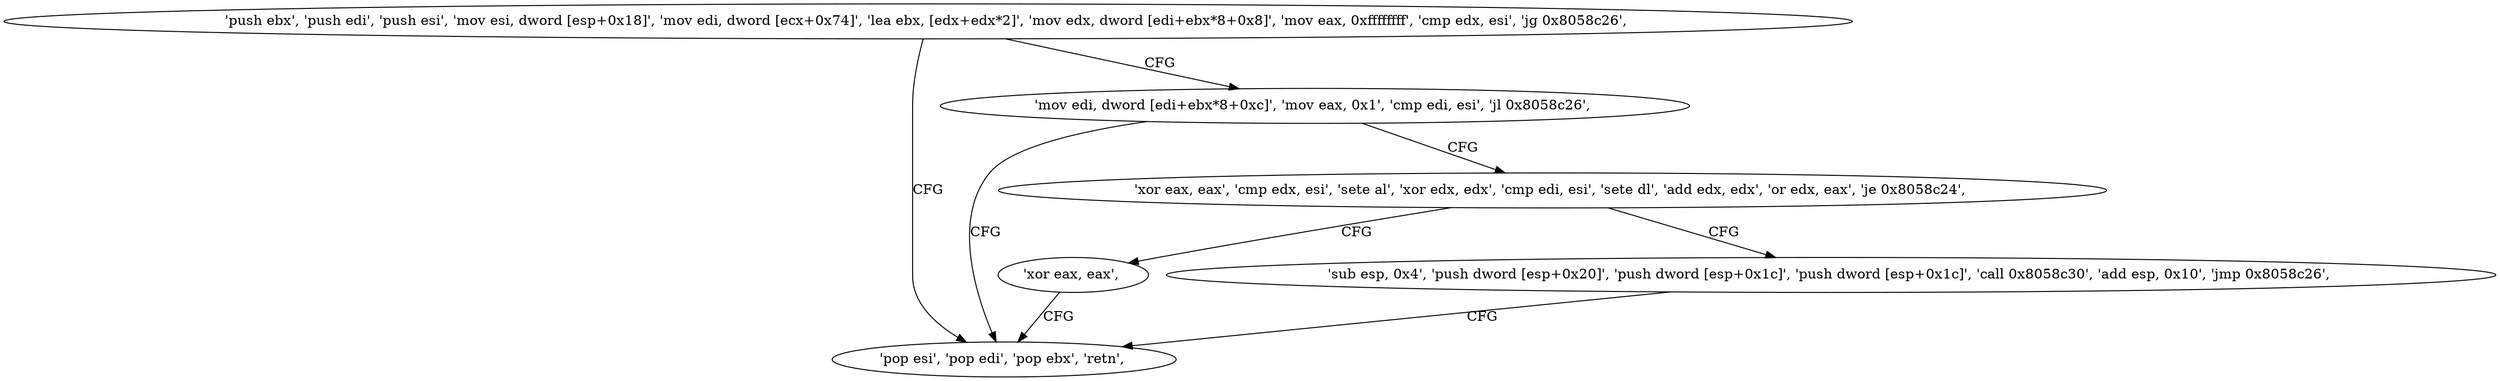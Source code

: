 digraph "func" {
"134581200" [label = "'push ebx', 'push edi', 'push esi', 'mov esi, dword [esp+0x18]', 'mov edi, dword [ecx+0x74]', 'lea ebx, [edx+edx*2]', 'mov edx, dword [edi+ebx*8+0x8]', 'mov eax, 0xffffffff', 'cmp edx, esi', 'jg 0x8058c26', " ]
"134581286" [label = "'pop esi', 'pop edi', 'pop ebx', 'retn', " ]
"134581226" [label = "'mov edi, dword [edi+ebx*8+0xc]', 'mov eax, 0x1', 'cmp edi, esi', 'jl 0x8058c26', " ]
"134581239" [label = "'xor eax, eax', 'cmp edx, esi', 'sete al', 'xor edx, edx', 'cmp edi, esi', 'sete dl', 'add edx, edx', 'or edx, eax', 'je 0x8058c24', " ]
"134581284" [label = "'xor eax, eax', " ]
"134581259" [label = "'sub esp, 0x4', 'push dword [esp+0x20]', 'push dword [esp+0x1c]', 'push dword [esp+0x1c]', 'call 0x8058c30', 'add esp, 0x10', 'jmp 0x8058c26', " ]
"134581200" -> "134581286" [ label = "CFG" ]
"134581200" -> "134581226" [ label = "CFG" ]
"134581226" -> "134581286" [ label = "CFG" ]
"134581226" -> "134581239" [ label = "CFG" ]
"134581239" -> "134581284" [ label = "CFG" ]
"134581239" -> "134581259" [ label = "CFG" ]
"134581284" -> "134581286" [ label = "CFG" ]
"134581259" -> "134581286" [ label = "CFG" ]
}
